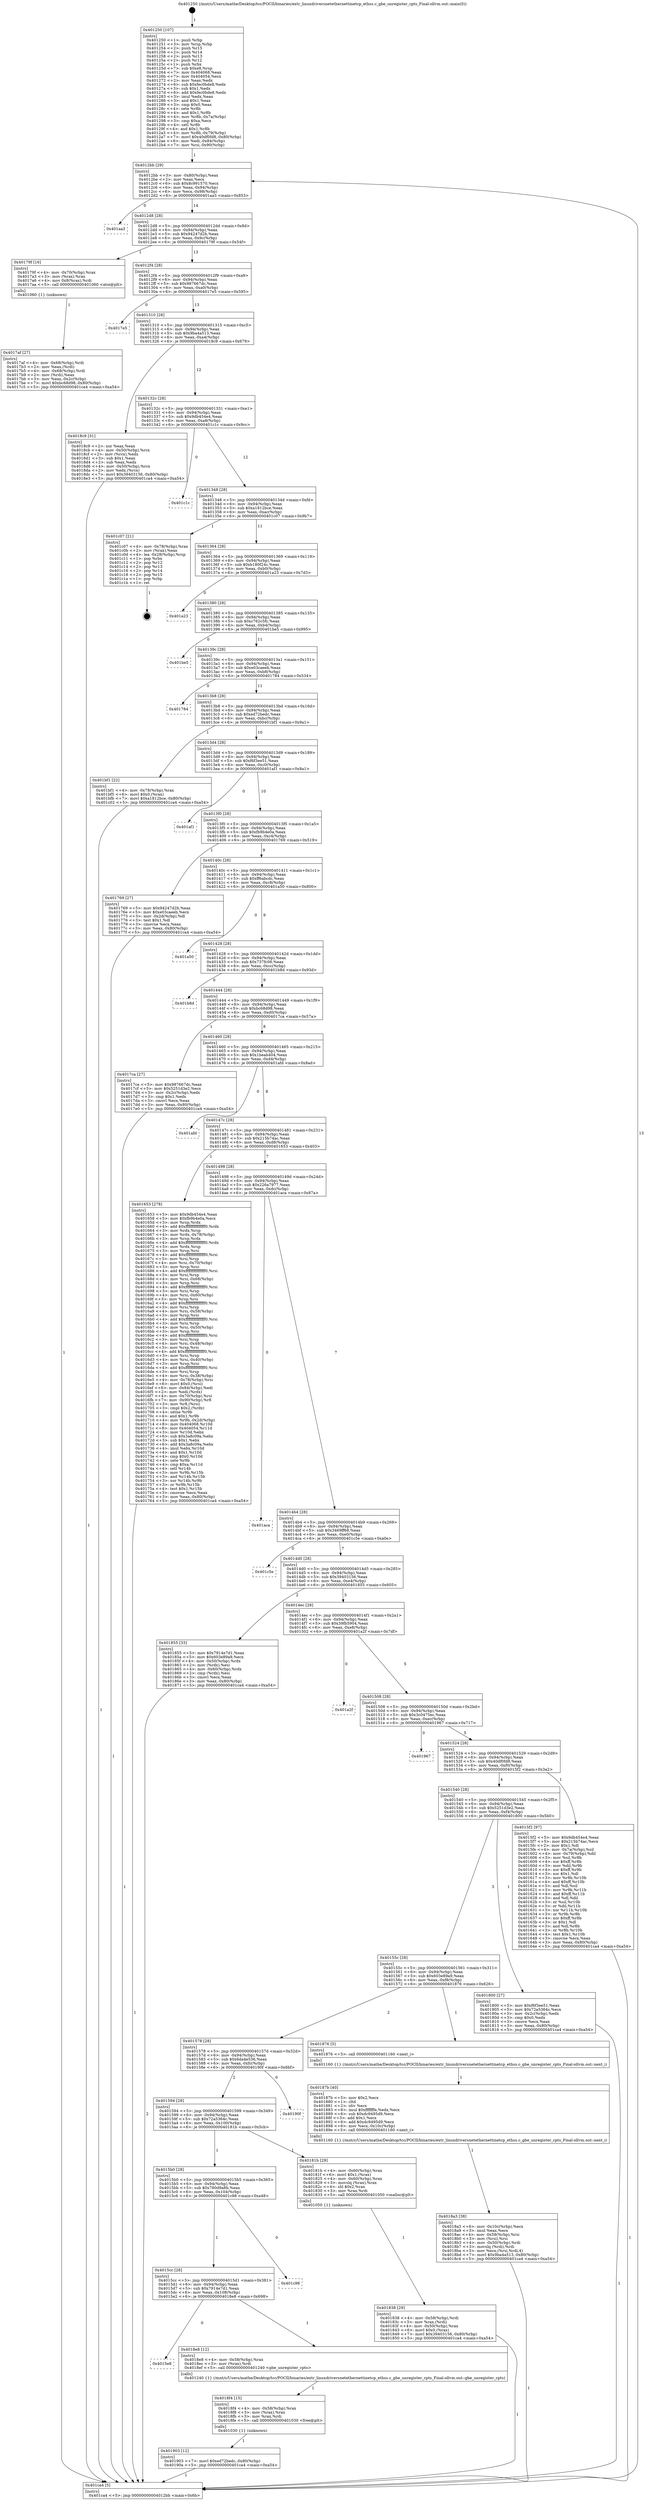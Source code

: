 digraph "0x401250" {
  label = "0x401250 (/mnt/c/Users/mathe/Desktop/tcc/POCII/binaries/extr_linuxdriversnetethernettinetcp_ethss.c_gbe_unregister_cpts_Final-ollvm.out::main(0))"
  labelloc = "t"
  node[shape=record]

  Entry [label="",width=0.3,height=0.3,shape=circle,fillcolor=black,style=filled]
  "0x4012bb" [label="{
     0x4012bb [29]\l
     | [instrs]\l
     &nbsp;&nbsp;0x4012bb \<+3\>: mov -0x80(%rbp),%eax\l
     &nbsp;&nbsp;0x4012be \<+2\>: mov %eax,%ecx\l
     &nbsp;&nbsp;0x4012c0 \<+6\>: sub $0x8c991570,%ecx\l
     &nbsp;&nbsp;0x4012c6 \<+6\>: mov %eax,-0x94(%rbp)\l
     &nbsp;&nbsp;0x4012cc \<+6\>: mov %ecx,-0x98(%rbp)\l
     &nbsp;&nbsp;0x4012d2 \<+6\>: je 0000000000401aa3 \<main+0x853\>\l
  }"]
  "0x401aa3" [label="{
     0x401aa3\l
  }", style=dashed]
  "0x4012d8" [label="{
     0x4012d8 [28]\l
     | [instrs]\l
     &nbsp;&nbsp;0x4012d8 \<+5\>: jmp 00000000004012dd \<main+0x8d\>\l
     &nbsp;&nbsp;0x4012dd \<+6\>: mov -0x94(%rbp),%eax\l
     &nbsp;&nbsp;0x4012e3 \<+5\>: sub $0x94247d2b,%eax\l
     &nbsp;&nbsp;0x4012e8 \<+6\>: mov %eax,-0x9c(%rbp)\l
     &nbsp;&nbsp;0x4012ee \<+6\>: je 000000000040179f \<main+0x54f\>\l
  }"]
  Exit [label="",width=0.3,height=0.3,shape=circle,fillcolor=black,style=filled,peripheries=2]
  "0x40179f" [label="{
     0x40179f [16]\l
     | [instrs]\l
     &nbsp;&nbsp;0x40179f \<+4\>: mov -0x70(%rbp),%rax\l
     &nbsp;&nbsp;0x4017a3 \<+3\>: mov (%rax),%rax\l
     &nbsp;&nbsp;0x4017a6 \<+4\>: mov 0x8(%rax),%rdi\l
     &nbsp;&nbsp;0x4017aa \<+5\>: call 0000000000401060 \<atoi@plt\>\l
     | [calls]\l
     &nbsp;&nbsp;0x401060 \{1\} (unknown)\l
  }"]
  "0x4012f4" [label="{
     0x4012f4 [28]\l
     | [instrs]\l
     &nbsp;&nbsp;0x4012f4 \<+5\>: jmp 00000000004012f9 \<main+0xa9\>\l
     &nbsp;&nbsp;0x4012f9 \<+6\>: mov -0x94(%rbp),%eax\l
     &nbsp;&nbsp;0x4012ff \<+5\>: sub $0x987667dc,%eax\l
     &nbsp;&nbsp;0x401304 \<+6\>: mov %eax,-0xa0(%rbp)\l
     &nbsp;&nbsp;0x40130a \<+6\>: je 00000000004017e5 \<main+0x595\>\l
  }"]
  "0x401903" [label="{
     0x401903 [12]\l
     | [instrs]\l
     &nbsp;&nbsp;0x401903 \<+7\>: movl $0xed72bedc,-0x80(%rbp)\l
     &nbsp;&nbsp;0x40190a \<+5\>: jmp 0000000000401ca4 \<main+0xa54\>\l
  }"]
  "0x4017e5" [label="{
     0x4017e5\l
  }", style=dashed]
  "0x401310" [label="{
     0x401310 [28]\l
     | [instrs]\l
     &nbsp;&nbsp;0x401310 \<+5\>: jmp 0000000000401315 \<main+0xc5\>\l
     &nbsp;&nbsp;0x401315 \<+6\>: mov -0x94(%rbp),%eax\l
     &nbsp;&nbsp;0x40131b \<+5\>: sub $0x9ba4a513,%eax\l
     &nbsp;&nbsp;0x401320 \<+6\>: mov %eax,-0xa4(%rbp)\l
     &nbsp;&nbsp;0x401326 \<+6\>: je 00000000004018c9 \<main+0x679\>\l
  }"]
  "0x4018f4" [label="{
     0x4018f4 [15]\l
     | [instrs]\l
     &nbsp;&nbsp;0x4018f4 \<+4\>: mov -0x58(%rbp),%rax\l
     &nbsp;&nbsp;0x4018f8 \<+3\>: mov (%rax),%rax\l
     &nbsp;&nbsp;0x4018fb \<+3\>: mov %rax,%rdi\l
     &nbsp;&nbsp;0x4018fe \<+5\>: call 0000000000401030 \<free@plt\>\l
     | [calls]\l
     &nbsp;&nbsp;0x401030 \{1\} (unknown)\l
  }"]
  "0x4018c9" [label="{
     0x4018c9 [31]\l
     | [instrs]\l
     &nbsp;&nbsp;0x4018c9 \<+2\>: xor %eax,%eax\l
     &nbsp;&nbsp;0x4018cb \<+4\>: mov -0x50(%rbp),%rcx\l
     &nbsp;&nbsp;0x4018cf \<+2\>: mov (%rcx),%edx\l
     &nbsp;&nbsp;0x4018d1 \<+3\>: sub $0x1,%eax\l
     &nbsp;&nbsp;0x4018d4 \<+2\>: sub %eax,%edx\l
     &nbsp;&nbsp;0x4018d6 \<+4\>: mov -0x50(%rbp),%rcx\l
     &nbsp;&nbsp;0x4018da \<+2\>: mov %edx,(%rcx)\l
     &nbsp;&nbsp;0x4018dc \<+7\>: movl $0x39403156,-0x80(%rbp)\l
     &nbsp;&nbsp;0x4018e3 \<+5\>: jmp 0000000000401ca4 \<main+0xa54\>\l
  }"]
  "0x40132c" [label="{
     0x40132c [28]\l
     | [instrs]\l
     &nbsp;&nbsp;0x40132c \<+5\>: jmp 0000000000401331 \<main+0xe1\>\l
     &nbsp;&nbsp;0x401331 \<+6\>: mov -0x94(%rbp),%eax\l
     &nbsp;&nbsp;0x401337 \<+5\>: sub $0x9db454e4,%eax\l
     &nbsp;&nbsp;0x40133c \<+6\>: mov %eax,-0xa8(%rbp)\l
     &nbsp;&nbsp;0x401342 \<+6\>: je 0000000000401c1c \<main+0x9cc\>\l
  }"]
  "0x4015e8" [label="{
     0x4015e8\l
  }", style=dashed]
  "0x401c1c" [label="{
     0x401c1c\l
  }", style=dashed]
  "0x401348" [label="{
     0x401348 [28]\l
     | [instrs]\l
     &nbsp;&nbsp;0x401348 \<+5\>: jmp 000000000040134d \<main+0xfd\>\l
     &nbsp;&nbsp;0x40134d \<+6\>: mov -0x94(%rbp),%eax\l
     &nbsp;&nbsp;0x401353 \<+5\>: sub $0xa1812bce,%eax\l
     &nbsp;&nbsp;0x401358 \<+6\>: mov %eax,-0xac(%rbp)\l
     &nbsp;&nbsp;0x40135e \<+6\>: je 0000000000401c07 \<main+0x9b7\>\l
  }"]
  "0x4018e8" [label="{
     0x4018e8 [12]\l
     | [instrs]\l
     &nbsp;&nbsp;0x4018e8 \<+4\>: mov -0x58(%rbp),%rax\l
     &nbsp;&nbsp;0x4018ec \<+3\>: mov (%rax),%rdi\l
     &nbsp;&nbsp;0x4018ef \<+5\>: call 0000000000401240 \<gbe_unregister_cpts\>\l
     | [calls]\l
     &nbsp;&nbsp;0x401240 \{1\} (/mnt/c/Users/mathe/Desktop/tcc/POCII/binaries/extr_linuxdriversnetethernettinetcp_ethss.c_gbe_unregister_cpts_Final-ollvm.out::gbe_unregister_cpts)\l
  }"]
  "0x401c07" [label="{
     0x401c07 [21]\l
     | [instrs]\l
     &nbsp;&nbsp;0x401c07 \<+4\>: mov -0x78(%rbp),%rax\l
     &nbsp;&nbsp;0x401c0b \<+2\>: mov (%rax),%eax\l
     &nbsp;&nbsp;0x401c0d \<+4\>: lea -0x28(%rbp),%rsp\l
     &nbsp;&nbsp;0x401c11 \<+1\>: pop %rbx\l
     &nbsp;&nbsp;0x401c12 \<+2\>: pop %r12\l
     &nbsp;&nbsp;0x401c14 \<+2\>: pop %r13\l
     &nbsp;&nbsp;0x401c16 \<+2\>: pop %r14\l
     &nbsp;&nbsp;0x401c18 \<+2\>: pop %r15\l
     &nbsp;&nbsp;0x401c1a \<+1\>: pop %rbp\l
     &nbsp;&nbsp;0x401c1b \<+1\>: ret\l
  }"]
  "0x401364" [label="{
     0x401364 [28]\l
     | [instrs]\l
     &nbsp;&nbsp;0x401364 \<+5\>: jmp 0000000000401369 \<main+0x119\>\l
     &nbsp;&nbsp;0x401369 \<+6\>: mov -0x94(%rbp),%eax\l
     &nbsp;&nbsp;0x40136f \<+5\>: sub $0xb180f24c,%eax\l
     &nbsp;&nbsp;0x401374 \<+6\>: mov %eax,-0xb0(%rbp)\l
     &nbsp;&nbsp;0x40137a \<+6\>: je 0000000000401a23 \<main+0x7d3\>\l
  }"]
  "0x4015cc" [label="{
     0x4015cc [28]\l
     | [instrs]\l
     &nbsp;&nbsp;0x4015cc \<+5\>: jmp 00000000004015d1 \<main+0x381\>\l
     &nbsp;&nbsp;0x4015d1 \<+6\>: mov -0x94(%rbp),%eax\l
     &nbsp;&nbsp;0x4015d7 \<+5\>: sub $0x7914e7d1,%eax\l
     &nbsp;&nbsp;0x4015dc \<+6\>: mov %eax,-0x108(%rbp)\l
     &nbsp;&nbsp;0x4015e2 \<+6\>: je 00000000004018e8 \<main+0x698\>\l
  }"]
  "0x401a23" [label="{
     0x401a23\l
  }", style=dashed]
  "0x401380" [label="{
     0x401380 [28]\l
     | [instrs]\l
     &nbsp;&nbsp;0x401380 \<+5\>: jmp 0000000000401385 \<main+0x135\>\l
     &nbsp;&nbsp;0x401385 \<+6\>: mov -0x94(%rbp),%eax\l
     &nbsp;&nbsp;0x40138b \<+5\>: sub $0xc762c5fc,%eax\l
     &nbsp;&nbsp;0x401390 \<+6\>: mov %eax,-0xb4(%rbp)\l
     &nbsp;&nbsp;0x401396 \<+6\>: je 0000000000401be5 \<main+0x995\>\l
  }"]
  "0x401c98" [label="{
     0x401c98\l
  }", style=dashed]
  "0x401be5" [label="{
     0x401be5\l
  }", style=dashed]
  "0x40139c" [label="{
     0x40139c [28]\l
     | [instrs]\l
     &nbsp;&nbsp;0x40139c \<+5\>: jmp 00000000004013a1 \<main+0x151\>\l
     &nbsp;&nbsp;0x4013a1 \<+6\>: mov -0x94(%rbp),%eax\l
     &nbsp;&nbsp;0x4013a7 \<+5\>: sub $0xe03caeeb,%eax\l
     &nbsp;&nbsp;0x4013ac \<+6\>: mov %eax,-0xb8(%rbp)\l
     &nbsp;&nbsp;0x4013b2 \<+6\>: je 0000000000401784 \<main+0x534\>\l
  }"]
  "0x4018a3" [label="{
     0x4018a3 [38]\l
     | [instrs]\l
     &nbsp;&nbsp;0x4018a3 \<+6\>: mov -0x10c(%rbp),%ecx\l
     &nbsp;&nbsp;0x4018a9 \<+3\>: imul %eax,%ecx\l
     &nbsp;&nbsp;0x4018ac \<+4\>: mov -0x58(%rbp),%rsi\l
     &nbsp;&nbsp;0x4018b0 \<+3\>: mov (%rsi),%rsi\l
     &nbsp;&nbsp;0x4018b3 \<+4\>: mov -0x50(%rbp),%rdi\l
     &nbsp;&nbsp;0x4018b7 \<+3\>: movslq (%rdi),%rdi\l
     &nbsp;&nbsp;0x4018ba \<+3\>: mov %ecx,(%rsi,%rdi,4)\l
     &nbsp;&nbsp;0x4018bd \<+7\>: movl $0x9ba4a513,-0x80(%rbp)\l
     &nbsp;&nbsp;0x4018c4 \<+5\>: jmp 0000000000401ca4 \<main+0xa54\>\l
  }"]
  "0x401784" [label="{
     0x401784\l
  }", style=dashed]
  "0x4013b8" [label="{
     0x4013b8 [28]\l
     | [instrs]\l
     &nbsp;&nbsp;0x4013b8 \<+5\>: jmp 00000000004013bd \<main+0x16d\>\l
     &nbsp;&nbsp;0x4013bd \<+6\>: mov -0x94(%rbp),%eax\l
     &nbsp;&nbsp;0x4013c3 \<+5\>: sub $0xed72bedc,%eax\l
     &nbsp;&nbsp;0x4013c8 \<+6\>: mov %eax,-0xbc(%rbp)\l
     &nbsp;&nbsp;0x4013ce \<+6\>: je 0000000000401bf1 \<main+0x9a1\>\l
  }"]
  "0x40187b" [label="{
     0x40187b [40]\l
     | [instrs]\l
     &nbsp;&nbsp;0x40187b \<+5\>: mov $0x2,%ecx\l
     &nbsp;&nbsp;0x401880 \<+1\>: cltd\l
     &nbsp;&nbsp;0x401881 \<+2\>: idiv %ecx\l
     &nbsp;&nbsp;0x401883 \<+6\>: imul $0xfffffffe,%edx,%ecx\l
     &nbsp;&nbsp;0x401889 \<+6\>: sub $0xdc9495d9,%ecx\l
     &nbsp;&nbsp;0x40188f \<+3\>: add $0x1,%ecx\l
     &nbsp;&nbsp;0x401892 \<+6\>: add $0xdc9495d9,%ecx\l
     &nbsp;&nbsp;0x401898 \<+6\>: mov %ecx,-0x10c(%rbp)\l
     &nbsp;&nbsp;0x40189e \<+5\>: call 0000000000401160 \<next_i\>\l
     | [calls]\l
     &nbsp;&nbsp;0x401160 \{1\} (/mnt/c/Users/mathe/Desktop/tcc/POCII/binaries/extr_linuxdriversnetethernettinetcp_ethss.c_gbe_unregister_cpts_Final-ollvm.out::next_i)\l
  }"]
  "0x401bf1" [label="{
     0x401bf1 [22]\l
     | [instrs]\l
     &nbsp;&nbsp;0x401bf1 \<+4\>: mov -0x78(%rbp),%rax\l
     &nbsp;&nbsp;0x401bf5 \<+6\>: movl $0x0,(%rax)\l
     &nbsp;&nbsp;0x401bfb \<+7\>: movl $0xa1812bce,-0x80(%rbp)\l
     &nbsp;&nbsp;0x401c02 \<+5\>: jmp 0000000000401ca4 \<main+0xa54\>\l
  }"]
  "0x4013d4" [label="{
     0x4013d4 [28]\l
     | [instrs]\l
     &nbsp;&nbsp;0x4013d4 \<+5\>: jmp 00000000004013d9 \<main+0x189\>\l
     &nbsp;&nbsp;0x4013d9 \<+6\>: mov -0x94(%rbp),%eax\l
     &nbsp;&nbsp;0x4013df \<+5\>: sub $0xf6f3ee51,%eax\l
     &nbsp;&nbsp;0x4013e4 \<+6\>: mov %eax,-0xc0(%rbp)\l
     &nbsp;&nbsp;0x4013ea \<+6\>: je 0000000000401af1 \<main+0x8a1\>\l
  }"]
  "0x401838" [label="{
     0x401838 [29]\l
     | [instrs]\l
     &nbsp;&nbsp;0x401838 \<+4\>: mov -0x58(%rbp),%rdi\l
     &nbsp;&nbsp;0x40183c \<+3\>: mov %rax,(%rdi)\l
     &nbsp;&nbsp;0x40183f \<+4\>: mov -0x50(%rbp),%rax\l
     &nbsp;&nbsp;0x401843 \<+6\>: movl $0x0,(%rax)\l
     &nbsp;&nbsp;0x401849 \<+7\>: movl $0x39403156,-0x80(%rbp)\l
     &nbsp;&nbsp;0x401850 \<+5\>: jmp 0000000000401ca4 \<main+0xa54\>\l
  }"]
  "0x401af1" [label="{
     0x401af1\l
  }", style=dashed]
  "0x4013f0" [label="{
     0x4013f0 [28]\l
     | [instrs]\l
     &nbsp;&nbsp;0x4013f0 \<+5\>: jmp 00000000004013f5 \<main+0x1a5\>\l
     &nbsp;&nbsp;0x4013f5 \<+6\>: mov -0x94(%rbp),%eax\l
     &nbsp;&nbsp;0x4013fb \<+5\>: sub $0xfb9b4e0a,%eax\l
     &nbsp;&nbsp;0x401400 \<+6\>: mov %eax,-0xc4(%rbp)\l
     &nbsp;&nbsp;0x401406 \<+6\>: je 0000000000401769 \<main+0x519\>\l
  }"]
  "0x4015b0" [label="{
     0x4015b0 [28]\l
     | [instrs]\l
     &nbsp;&nbsp;0x4015b0 \<+5\>: jmp 00000000004015b5 \<main+0x365\>\l
     &nbsp;&nbsp;0x4015b5 \<+6\>: mov -0x94(%rbp),%eax\l
     &nbsp;&nbsp;0x4015bb \<+5\>: sub $0x780d9a8b,%eax\l
     &nbsp;&nbsp;0x4015c0 \<+6\>: mov %eax,-0x104(%rbp)\l
     &nbsp;&nbsp;0x4015c6 \<+6\>: je 0000000000401c98 \<main+0xa48\>\l
  }"]
  "0x401769" [label="{
     0x401769 [27]\l
     | [instrs]\l
     &nbsp;&nbsp;0x401769 \<+5\>: mov $0x94247d2b,%eax\l
     &nbsp;&nbsp;0x40176e \<+5\>: mov $0xe03caeeb,%ecx\l
     &nbsp;&nbsp;0x401773 \<+3\>: mov -0x2d(%rbp),%dl\l
     &nbsp;&nbsp;0x401776 \<+3\>: test $0x1,%dl\l
     &nbsp;&nbsp;0x401779 \<+3\>: cmovne %ecx,%eax\l
     &nbsp;&nbsp;0x40177c \<+3\>: mov %eax,-0x80(%rbp)\l
     &nbsp;&nbsp;0x40177f \<+5\>: jmp 0000000000401ca4 \<main+0xa54\>\l
  }"]
  "0x40140c" [label="{
     0x40140c [28]\l
     | [instrs]\l
     &nbsp;&nbsp;0x40140c \<+5\>: jmp 0000000000401411 \<main+0x1c1\>\l
     &nbsp;&nbsp;0x401411 \<+6\>: mov -0x94(%rbp),%eax\l
     &nbsp;&nbsp;0x401417 \<+5\>: sub $0xff6abcdc,%eax\l
     &nbsp;&nbsp;0x40141c \<+6\>: mov %eax,-0xc8(%rbp)\l
     &nbsp;&nbsp;0x401422 \<+6\>: je 0000000000401a50 \<main+0x800\>\l
  }"]
  "0x40181b" [label="{
     0x40181b [29]\l
     | [instrs]\l
     &nbsp;&nbsp;0x40181b \<+4\>: mov -0x60(%rbp),%rax\l
     &nbsp;&nbsp;0x40181f \<+6\>: movl $0x1,(%rax)\l
     &nbsp;&nbsp;0x401825 \<+4\>: mov -0x60(%rbp),%rax\l
     &nbsp;&nbsp;0x401829 \<+3\>: movslq (%rax),%rax\l
     &nbsp;&nbsp;0x40182c \<+4\>: shl $0x2,%rax\l
     &nbsp;&nbsp;0x401830 \<+3\>: mov %rax,%rdi\l
     &nbsp;&nbsp;0x401833 \<+5\>: call 0000000000401050 \<malloc@plt\>\l
     | [calls]\l
     &nbsp;&nbsp;0x401050 \{1\} (unknown)\l
  }"]
  "0x401a50" [label="{
     0x401a50\l
  }", style=dashed]
  "0x401428" [label="{
     0x401428 [28]\l
     | [instrs]\l
     &nbsp;&nbsp;0x401428 \<+5\>: jmp 000000000040142d \<main+0x1dd\>\l
     &nbsp;&nbsp;0x40142d \<+6\>: mov -0x94(%rbp),%eax\l
     &nbsp;&nbsp;0x401433 \<+5\>: sub $0x737fc06,%eax\l
     &nbsp;&nbsp;0x401438 \<+6\>: mov %eax,-0xcc(%rbp)\l
     &nbsp;&nbsp;0x40143e \<+6\>: je 0000000000401b8d \<main+0x93d\>\l
  }"]
  "0x401594" [label="{
     0x401594 [28]\l
     | [instrs]\l
     &nbsp;&nbsp;0x401594 \<+5\>: jmp 0000000000401599 \<main+0x349\>\l
     &nbsp;&nbsp;0x401599 \<+6\>: mov -0x94(%rbp),%eax\l
     &nbsp;&nbsp;0x40159f \<+5\>: sub $0x72a5364c,%eax\l
     &nbsp;&nbsp;0x4015a4 \<+6\>: mov %eax,-0x100(%rbp)\l
     &nbsp;&nbsp;0x4015aa \<+6\>: je 000000000040181b \<main+0x5cb\>\l
  }"]
  "0x401b8d" [label="{
     0x401b8d\l
  }", style=dashed]
  "0x401444" [label="{
     0x401444 [28]\l
     | [instrs]\l
     &nbsp;&nbsp;0x401444 \<+5\>: jmp 0000000000401449 \<main+0x1f9\>\l
     &nbsp;&nbsp;0x401449 \<+6\>: mov -0x94(%rbp),%eax\l
     &nbsp;&nbsp;0x40144f \<+5\>: sub $0xbc68d98,%eax\l
     &nbsp;&nbsp;0x401454 \<+6\>: mov %eax,-0xd0(%rbp)\l
     &nbsp;&nbsp;0x40145a \<+6\>: je 00000000004017ca \<main+0x57a\>\l
  }"]
  "0x40190f" [label="{
     0x40190f\l
  }", style=dashed]
  "0x4017ca" [label="{
     0x4017ca [27]\l
     | [instrs]\l
     &nbsp;&nbsp;0x4017ca \<+5\>: mov $0x987667dc,%eax\l
     &nbsp;&nbsp;0x4017cf \<+5\>: mov $0x5251d3e2,%ecx\l
     &nbsp;&nbsp;0x4017d4 \<+3\>: mov -0x2c(%rbp),%edx\l
     &nbsp;&nbsp;0x4017d7 \<+3\>: cmp $0x1,%edx\l
     &nbsp;&nbsp;0x4017da \<+3\>: cmovl %ecx,%eax\l
     &nbsp;&nbsp;0x4017dd \<+3\>: mov %eax,-0x80(%rbp)\l
     &nbsp;&nbsp;0x4017e0 \<+5\>: jmp 0000000000401ca4 \<main+0xa54\>\l
  }"]
  "0x401460" [label="{
     0x401460 [28]\l
     | [instrs]\l
     &nbsp;&nbsp;0x401460 \<+5\>: jmp 0000000000401465 \<main+0x215\>\l
     &nbsp;&nbsp;0x401465 \<+6\>: mov -0x94(%rbp),%eax\l
     &nbsp;&nbsp;0x40146b \<+5\>: sub $0x1beab404,%eax\l
     &nbsp;&nbsp;0x401470 \<+6\>: mov %eax,-0xd4(%rbp)\l
     &nbsp;&nbsp;0x401476 \<+6\>: je 0000000000401afd \<main+0x8ad\>\l
  }"]
  "0x401578" [label="{
     0x401578 [28]\l
     | [instrs]\l
     &nbsp;&nbsp;0x401578 \<+5\>: jmp 000000000040157d \<main+0x32d\>\l
     &nbsp;&nbsp;0x40157d \<+6\>: mov -0x94(%rbp),%eax\l
     &nbsp;&nbsp;0x401583 \<+5\>: sub $0x6da4e536,%eax\l
     &nbsp;&nbsp;0x401588 \<+6\>: mov %eax,-0xfc(%rbp)\l
     &nbsp;&nbsp;0x40158e \<+6\>: je 000000000040190f \<main+0x6bf\>\l
  }"]
  "0x401afd" [label="{
     0x401afd\l
  }", style=dashed]
  "0x40147c" [label="{
     0x40147c [28]\l
     | [instrs]\l
     &nbsp;&nbsp;0x40147c \<+5\>: jmp 0000000000401481 \<main+0x231\>\l
     &nbsp;&nbsp;0x401481 \<+6\>: mov -0x94(%rbp),%eax\l
     &nbsp;&nbsp;0x401487 \<+5\>: sub $0x215b74ac,%eax\l
     &nbsp;&nbsp;0x40148c \<+6\>: mov %eax,-0xd8(%rbp)\l
     &nbsp;&nbsp;0x401492 \<+6\>: je 0000000000401653 \<main+0x403\>\l
  }"]
  "0x401876" [label="{
     0x401876 [5]\l
     | [instrs]\l
     &nbsp;&nbsp;0x401876 \<+5\>: call 0000000000401160 \<next_i\>\l
     | [calls]\l
     &nbsp;&nbsp;0x401160 \{1\} (/mnt/c/Users/mathe/Desktop/tcc/POCII/binaries/extr_linuxdriversnetethernettinetcp_ethss.c_gbe_unregister_cpts_Final-ollvm.out::next_i)\l
  }"]
  "0x401653" [label="{
     0x401653 [278]\l
     | [instrs]\l
     &nbsp;&nbsp;0x401653 \<+5\>: mov $0x9db454e4,%eax\l
     &nbsp;&nbsp;0x401658 \<+5\>: mov $0xfb9b4e0a,%ecx\l
     &nbsp;&nbsp;0x40165d \<+3\>: mov %rsp,%rdx\l
     &nbsp;&nbsp;0x401660 \<+4\>: add $0xfffffffffffffff0,%rdx\l
     &nbsp;&nbsp;0x401664 \<+3\>: mov %rdx,%rsp\l
     &nbsp;&nbsp;0x401667 \<+4\>: mov %rdx,-0x78(%rbp)\l
     &nbsp;&nbsp;0x40166b \<+3\>: mov %rsp,%rdx\l
     &nbsp;&nbsp;0x40166e \<+4\>: add $0xfffffffffffffff0,%rdx\l
     &nbsp;&nbsp;0x401672 \<+3\>: mov %rdx,%rsp\l
     &nbsp;&nbsp;0x401675 \<+3\>: mov %rsp,%rsi\l
     &nbsp;&nbsp;0x401678 \<+4\>: add $0xfffffffffffffff0,%rsi\l
     &nbsp;&nbsp;0x40167c \<+3\>: mov %rsi,%rsp\l
     &nbsp;&nbsp;0x40167f \<+4\>: mov %rsi,-0x70(%rbp)\l
     &nbsp;&nbsp;0x401683 \<+3\>: mov %rsp,%rsi\l
     &nbsp;&nbsp;0x401686 \<+4\>: add $0xfffffffffffffff0,%rsi\l
     &nbsp;&nbsp;0x40168a \<+3\>: mov %rsi,%rsp\l
     &nbsp;&nbsp;0x40168d \<+4\>: mov %rsi,-0x68(%rbp)\l
     &nbsp;&nbsp;0x401691 \<+3\>: mov %rsp,%rsi\l
     &nbsp;&nbsp;0x401694 \<+4\>: add $0xfffffffffffffff0,%rsi\l
     &nbsp;&nbsp;0x401698 \<+3\>: mov %rsi,%rsp\l
     &nbsp;&nbsp;0x40169b \<+4\>: mov %rsi,-0x60(%rbp)\l
     &nbsp;&nbsp;0x40169f \<+3\>: mov %rsp,%rsi\l
     &nbsp;&nbsp;0x4016a2 \<+4\>: add $0xfffffffffffffff0,%rsi\l
     &nbsp;&nbsp;0x4016a6 \<+3\>: mov %rsi,%rsp\l
     &nbsp;&nbsp;0x4016a9 \<+4\>: mov %rsi,-0x58(%rbp)\l
     &nbsp;&nbsp;0x4016ad \<+3\>: mov %rsp,%rsi\l
     &nbsp;&nbsp;0x4016b0 \<+4\>: add $0xfffffffffffffff0,%rsi\l
     &nbsp;&nbsp;0x4016b4 \<+3\>: mov %rsi,%rsp\l
     &nbsp;&nbsp;0x4016b7 \<+4\>: mov %rsi,-0x50(%rbp)\l
     &nbsp;&nbsp;0x4016bb \<+3\>: mov %rsp,%rsi\l
     &nbsp;&nbsp;0x4016be \<+4\>: add $0xfffffffffffffff0,%rsi\l
     &nbsp;&nbsp;0x4016c2 \<+3\>: mov %rsi,%rsp\l
     &nbsp;&nbsp;0x4016c5 \<+4\>: mov %rsi,-0x48(%rbp)\l
     &nbsp;&nbsp;0x4016c9 \<+3\>: mov %rsp,%rsi\l
     &nbsp;&nbsp;0x4016cc \<+4\>: add $0xfffffffffffffff0,%rsi\l
     &nbsp;&nbsp;0x4016d0 \<+3\>: mov %rsi,%rsp\l
     &nbsp;&nbsp;0x4016d3 \<+4\>: mov %rsi,-0x40(%rbp)\l
     &nbsp;&nbsp;0x4016d7 \<+3\>: mov %rsp,%rsi\l
     &nbsp;&nbsp;0x4016da \<+4\>: add $0xfffffffffffffff0,%rsi\l
     &nbsp;&nbsp;0x4016de \<+3\>: mov %rsi,%rsp\l
     &nbsp;&nbsp;0x4016e1 \<+4\>: mov %rsi,-0x38(%rbp)\l
     &nbsp;&nbsp;0x4016e5 \<+4\>: mov -0x78(%rbp),%rsi\l
     &nbsp;&nbsp;0x4016e9 \<+6\>: movl $0x0,(%rsi)\l
     &nbsp;&nbsp;0x4016ef \<+6\>: mov -0x84(%rbp),%edi\l
     &nbsp;&nbsp;0x4016f5 \<+2\>: mov %edi,(%rdx)\l
     &nbsp;&nbsp;0x4016f7 \<+4\>: mov -0x70(%rbp),%rsi\l
     &nbsp;&nbsp;0x4016fb \<+7\>: mov -0x90(%rbp),%r8\l
     &nbsp;&nbsp;0x401702 \<+3\>: mov %r8,(%rsi)\l
     &nbsp;&nbsp;0x401705 \<+3\>: cmpl $0x2,(%rdx)\l
     &nbsp;&nbsp;0x401708 \<+4\>: setne %r9b\l
     &nbsp;&nbsp;0x40170c \<+4\>: and $0x1,%r9b\l
     &nbsp;&nbsp;0x401710 \<+4\>: mov %r9b,-0x2d(%rbp)\l
     &nbsp;&nbsp;0x401714 \<+8\>: mov 0x404068,%r10d\l
     &nbsp;&nbsp;0x40171c \<+8\>: mov 0x404054,%r11d\l
     &nbsp;&nbsp;0x401724 \<+3\>: mov %r10d,%ebx\l
     &nbsp;&nbsp;0x401727 \<+6\>: sub $0x3a8c09a,%ebx\l
     &nbsp;&nbsp;0x40172d \<+3\>: sub $0x1,%ebx\l
     &nbsp;&nbsp;0x401730 \<+6\>: add $0x3a8c09a,%ebx\l
     &nbsp;&nbsp;0x401736 \<+4\>: imul %ebx,%r10d\l
     &nbsp;&nbsp;0x40173a \<+4\>: and $0x1,%r10d\l
     &nbsp;&nbsp;0x40173e \<+4\>: cmp $0x0,%r10d\l
     &nbsp;&nbsp;0x401742 \<+4\>: sete %r9b\l
     &nbsp;&nbsp;0x401746 \<+4\>: cmp $0xa,%r11d\l
     &nbsp;&nbsp;0x40174a \<+4\>: setl %r14b\l
     &nbsp;&nbsp;0x40174e \<+3\>: mov %r9b,%r15b\l
     &nbsp;&nbsp;0x401751 \<+3\>: and %r14b,%r15b\l
     &nbsp;&nbsp;0x401754 \<+3\>: xor %r14b,%r9b\l
     &nbsp;&nbsp;0x401757 \<+3\>: or %r9b,%r15b\l
     &nbsp;&nbsp;0x40175a \<+4\>: test $0x1,%r15b\l
     &nbsp;&nbsp;0x40175e \<+3\>: cmovne %ecx,%eax\l
     &nbsp;&nbsp;0x401761 \<+3\>: mov %eax,-0x80(%rbp)\l
     &nbsp;&nbsp;0x401764 \<+5\>: jmp 0000000000401ca4 \<main+0xa54\>\l
  }"]
  "0x401498" [label="{
     0x401498 [28]\l
     | [instrs]\l
     &nbsp;&nbsp;0x401498 \<+5\>: jmp 000000000040149d \<main+0x24d\>\l
     &nbsp;&nbsp;0x40149d \<+6\>: mov -0x94(%rbp),%eax\l
     &nbsp;&nbsp;0x4014a3 \<+5\>: sub $0x226a7977,%eax\l
     &nbsp;&nbsp;0x4014a8 \<+6\>: mov %eax,-0xdc(%rbp)\l
     &nbsp;&nbsp;0x4014ae \<+6\>: je 0000000000401aca \<main+0x87a\>\l
  }"]
  "0x40155c" [label="{
     0x40155c [28]\l
     | [instrs]\l
     &nbsp;&nbsp;0x40155c \<+5\>: jmp 0000000000401561 \<main+0x311\>\l
     &nbsp;&nbsp;0x401561 \<+6\>: mov -0x94(%rbp),%eax\l
     &nbsp;&nbsp;0x401567 \<+5\>: sub $0x603e89a9,%eax\l
     &nbsp;&nbsp;0x40156c \<+6\>: mov %eax,-0xf8(%rbp)\l
     &nbsp;&nbsp;0x401572 \<+6\>: je 0000000000401876 \<main+0x626\>\l
  }"]
  "0x401aca" [label="{
     0x401aca\l
  }", style=dashed]
  "0x4014b4" [label="{
     0x4014b4 [28]\l
     | [instrs]\l
     &nbsp;&nbsp;0x4014b4 \<+5\>: jmp 00000000004014b9 \<main+0x269\>\l
     &nbsp;&nbsp;0x4014b9 \<+6\>: mov -0x94(%rbp),%eax\l
     &nbsp;&nbsp;0x4014bf \<+5\>: sub $0x3469ff68,%eax\l
     &nbsp;&nbsp;0x4014c4 \<+6\>: mov %eax,-0xe0(%rbp)\l
     &nbsp;&nbsp;0x4014ca \<+6\>: je 0000000000401c5e \<main+0xa0e\>\l
  }"]
  "0x401800" [label="{
     0x401800 [27]\l
     | [instrs]\l
     &nbsp;&nbsp;0x401800 \<+5\>: mov $0xf6f3ee51,%eax\l
     &nbsp;&nbsp;0x401805 \<+5\>: mov $0x72a5364c,%ecx\l
     &nbsp;&nbsp;0x40180a \<+3\>: mov -0x2c(%rbp),%edx\l
     &nbsp;&nbsp;0x40180d \<+3\>: cmp $0x0,%edx\l
     &nbsp;&nbsp;0x401810 \<+3\>: cmove %ecx,%eax\l
     &nbsp;&nbsp;0x401813 \<+3\>: mov %eax,-0x80(%rbp)\l
     &nbsp;&nbsp;0x401816 \<+5\>: jmp 0000000000401ca4 \<main+0xa54\>\l
  }"]
  "0x401c5e" [label="{
     0x401c5e\l
  }", style=dashed]
  "0x4014d0" [label="{
     0x4014d0 [28]\l
     | [instrs]\l
     &nbsp;&nbsp;0x4014d0 \<+5\>: jmp 00000000004014d5 \<main+0x285\>\l
     &nbsp;&nbsp;0x4014d5 \<+6\>: mov -0x94(%rbp),%eax\l
     &nbsp;&nbsp;0x4014db \<+5\>: sub $0x39403156,%eax\l
     &nbsp;&nbsp;0x4014e0 \<+6\>: mov %eax,-0xe4(%rbp)\l
     &nbsp;&nbsp;0x4014e6 \<+6\>: je 0000000000401855 \<main+0x605\>\l
  }"]
  "0x4017af" [label="{
     0x4017af [27]\l
     | [instrs]\l
     &nbsp;&nbsp;0x4017af \<+4\>: mov -0x68(%rbp),%rdi\l
     &nbsp;&nbsp;0x4017b3 \<+2\>: mov %eax,(%rdi)\l
     &nbsp;&nbsp;0x4017b5 \<+4\>: mov -0x68(%rbp),%rdi\l
     &nbsp;&nbsp;0x4017b9 \<+2\>: mov (%rdi),%eax\l
     &nbsp;&nbsp;0x4017bb \<+3\>: mov %eax,-0x2c(%rbp)\l
     &nbsp;&nbsp;0x4017be \<+7\>: movl $0xbc68d98,-0x80(%rbp)\l
     &nbsp;&nbsp;0x4017c5 \<+5\>: jmp 0000000000401ca4 \<main+0xa54\>\l
  }"]
  "0x401855" [label="{
     0x401855 [33]\l
     | [instrs]\l
     &nbsp;&nbsp;0x401855 \<+5\>: mov $0x7914e7d1,%eax\l
     &nbsp;&nbsp;0x40185a \<+5\>: mov $0x603e89a9,%ecx\l
     &nbsp;&nbsp;0x40185f \<+4\>: mov -0x50(%rbp),%rdx\l
     &nbsp;&nbsp;0x401863 \<+2\>: mov (%rdx),%esi\l
     &nbsp;&nbsp;0x401865 \<+4\>: mov -0x60(%rbp),%rdx\l
     &nbsp;&nbsp;0x401869 \<+2\>: cmp (%rdx),%esi\l
     &nbsp;&nbsp;0x40186b \<+3\>: cmovl %ecx,%eax\l
     &nbsp;&nbsp;0x40186e \<+3\>: mov %eax,-0x80(%rbp)\l
     &nbsp;&nbsp;0x401871 \<+5\>: jmp 0000000000401ca4 \<main+0xa54\>\l
  }"]
  "0x4014ec" [label="{
     0x4014ec [28]\l
     | [instrs]\l
     &nbsp;&nbsp;0x4014ec \<+5\>: jmp 00000000004014f1 \<main+0x2a1\>\l
     &nbsp;&nbsp;0x4014f1 \<+6\>: mov -0x94(%rbp),%eax\l
     &nbsp;&nbsp;0x4014f7 \<+5\>: sub $0x39fb5904,%eax\l
     &nbsp;&nbsp;0x4014fc \<+6\>: mov %eax,-0xe8(%rbp)\l
     &nbsp;&nbsp;0x401502 \<+6\>: je 0000000000401a2f \<main+0x7df\>\l
  }"]
  "0x401250" [label="{
     0x401250 [107]\l
     | [instrs]\l
     &nbsp;&nbsp;0x401250 \<+1\>: push %rbp\l
     &nbsp;&nbsp;0x401251 \<+3\>: mov %rsp,%rbp\l
     &nbsp;&nbsp;0x401254 \<+2\>: push %r15\l
     &nbsp;&nbsp;0x401256 \<+2\>: push %r14\l
     &nbsp;&nbsp;0x401258 \<+2\>: push %r13\l
     &nbsp;&nbsp;0x40125a \<+2\>: push %r12\l
     &nbsp;&nbsp;0x40125c \<+1\>: push %rbx\l
     &nbsp;&nbsp;0x40125d \<+7\>: sub $0xe8,%rsp\l
     &nbsp;&nbsp;0x401264 \<+7\>: mov 0x404068,%eax\l
     &nbsp;&nbsp;0x40126b \<+7\>: mov 0x404054,%ecx\l
     &nbsp;&nbsp;0x401272 \<+2\>: mov %eax,%edx\l
     &nbsp;&nbsp;0x401274 \<+6\>: sub $0xfec0bde8,%edx\l
     &nbsp;&nbsp;0x40127a \<+3\>: sub $0x1,%edx\l
     &nbsp;&nbsp;0x40127d \<+6\>: add $0xfec0bde8,%edx\l
     &nbsp;&nbsp;0x401283 \<+3\>: imul %edx,%eax\l
     &nbsp;&nbsp;0x401286 \<+3\>: and $0x1,%eax\l
     &nbsp;&nbsp;0x401289 \<+3\>: cmp $0x0,%eax\l
     &nbsp;&nbsp;0x40128c \<+4\>: sete %r8b\l
     &nbsp;&nbsp;0x401290 \<+4\>: and $0x1,%r8b\l
     &nbsp;&nbsp;0x401294 \<+4\>: mov %r8b,-0x7a(%rbp)\l
     &nbsp;&nbsp;0x401298 \<+3\>: cmp $0xa,%ecx\l
     &nbsp;&nbsp;0x40129b \<+4\>: setl %r8b\l
     &nbsp;&nbsp;0x40129f \<+4\>: and $0x1,%r8b\l
     &nbsp;&nbsp;0x4012a3 \<+4\>: mov %r8b,-0x79(%rbp)\l
     &nbsp;&nbsp;0x4012a7 \<+7\>: movl $0x40df0fd8,-0x80(%rbp)\l
     &nbsp;&nbsp;0x4012ae \<+6\>: mov %edi,-0x84(%rbp)\l
     &nbsp;&nbsp;0x4012b4 \<+7\>: mov %rsi,-0x90(%rbp)\l
  }"]
  "0x401a2f" [label="{
     0x401a2f\l
  }", style=dashed]
  "0x401508" [label="{
     0x401508 [28]\l
     | [instrs]\l
     &nbsp;&nbsp;0x401508 \<+5\>: jmp 000000000040150d \<main+0x2bd\>\l
     &nbsp;&nbsp;0x40150d \<+6\>: mov -0x94(%rbp),%eax\l
     &nbsp;&nbsp;0x401513 \<+5\>: sub $0x3c0475ec,%eax\l
     &nbsp;&nbsp;0x401518 \<+6\>: mov %eax,-0xec(%rbp)\l
     &nbsp;&nbsp;0x40151e \<+6\>: je 0000000000401967 \<main+0x717\>\l
  }"]
  "0x401ca4" [label="{
     0x401ca4 [5]\l
     | [instrs]\l
     &nbsp;&nbsp;0x401ca4 \<+5\>: jmp 00000000004012bb \<main+0x6b\>\l
  }"]
  "0x401967" [label="{
     0x401967\l
  }", style=dashed]
  "0x401524" [label="{
     0x401524 [28]\l
     | [instrs]\l
     &nbsp;&nbsp;0x401524 \<+5\>: jmp 0000000000401529 \<main+0x2d9\>\l
     &nbsp;&nbsp;0x401529 \<+6\>: mov -0x94(%rbp),%eax\l
     &nbsp;&nbsp;0x40152f \<+5\>: sub $0x40df0fd8,%eax\l
     &nbsp;&nbsp;0x401534 \<+6\>: mov %eax,-0xf0(%rbp)\l
     &nbsp;&nbsp;0x40153a \<+6\>: je 00000000004015f2 \<main+0x3a2\>\l
  }"]
  "0x401540" [label="{
     0x401540 [28]\l
     | [instrs]\l
     &nbsp;&nbsp;0x401540 \<+5\>: jmp 0000000000401545 \<main+0x2f5\>\l
     &nbsp;&nbsp;0x401545 \<+6\>: mov -0x94(%rbp),%eax\l
     &nbsp;&nbsp;0x40154b \<+5\>: sub $0x5251d3e2,%eax\l
     &nbsp;&nbsp;0x401550 \<+6\>: mov %eax,-0xf4(%rbp)\l
     &nbsp;&nbsp;0x401556 \<+6\>: je 0000000000401800 \<main+0x5b0\>\l
  }"]
  "0x4015f2" [label="{
     0x4015f2 [97]\l
     | [instrs]\l
     &nbsp;&nbsp;0x4015f2 \<+5\>: mov $0x9db454e4,%eax\l
     &nbsp;&nbsp;0x4015f7 \<+5\>: mov $0x215b74ac,%ecx\l
     &nbsp;&nbsp;0x4015fc \<+2\>: mov $0x1,%dl\l
     &nbsp;&nbsp;0x4015fe \<+4\>: mov -0x7a(%rbp),%sil\l
     &nbsp;&nbsp;0x401602 \<+4\>: mov -0x79(%rbp),%dil\l
     &nbsp;&nbsp;0x401606 \<+3\>: mov %sil,%r8b\l
     &nbsp;&nbsp;0x401609 \<+4\>: xor $0xff,%r8b\l
     &nbsp;&nbsp;0x40160d \<+3\>: mov %dil,%r9b\l
     &nbsp;&nbsp;0x401610 \<+4\>: xor $0xff,%r9b\l
     &nbsp;&nbsp;0x401614 \<+3\>: xor $0x1,%dl\l
     &nbsp;&nbsp;0x401617 \<+3\>: mov %r8b,%r10b\l
     &nbsp;&nbsp;0x40161a \<+4\>: and $0xff,%r10b\l
     &nbsp;&nbsp;0x40161e \<+3\>: and %dl,%sil\l
     &nbsp;&nbsp;0x401621 \<+3\>: mov %r9b,%r11b\l
     &nbsp;&nbsp;0x401624 \<+4\>: and $0xff,%r11b\l
     &nbsp;&nbsp;0x401628 \<+3\>: and %dl,%dil\l
     &nbsp;&nbsp;0x40162b \<+3\>: or %sil,%r10b\l
     &nbsp;&nbsp;0x40162e \<+3\>: or %dil,%r11b\l
     &nbsp;&nbsp;0x401631 \<+3\>: xor %r11b,%r10b\l
     &nbsp;&nbsp;0x401634 \<+3\>: or %r9b,%r8b\l
     &nbsp;&nbsp;0x401637 \<+4\>: xor $0xff,%r8b\l
     &nbsp;&nbsp;0x40163b \<+3\>: or $0x1,%dl\l
     &nbsp;&nbsp;0x40163e \<+3\>: and %dl,%r8b\l
     &nbsp;&nbsp;0x401641 \<+3\>: or %r8b,%r10b\l
     &nbsp;&nbsp;0x401644 \<+4\>: test $0x1,%r10b\l
     &nbsp;&nbsp;0x401648 \<+3\>: cmovne %ecx,%eax\l
     &nbsp;&nbsp;0x40164b \<+3\>: mov %eax,-0x80(%rbp)\l
     &nbsp;&nbsp;0x40164e \<+5\>: jmp 0000000000401ca4 \<main+0xa54\>\l
  }"]
  Entry -> "0x401250" [label=" 1"]
  "0x4012bb" -> "0x401aa3" [label=" 0"]
  "0x4012bb" -> "0x4012d8" [label=" 14"]
  "0x401c07" -> Exit [label=" 1"]
  "0x4012d8" -> "0x40179f" [label=" 1"]
  "0x4012d8" -> "0x4012f4" [label=" 13"]
  "0x401bf1" -> "0x401ca4" [label=" 1"]
  "0x4012f4" -> "0x4017e5" [label=" 0"]
  "0x4012f4" -> "0x401310" [label=" 13"]
  "0x401903" -> "0x401ca4" [label=" 1"]
  "0x401310" -> "0x4018c9" [label=" 1"]
  "0x401310" -> "0x40132c" [label=" 12"]
  "0x4018f4" -> "0x401903" [label=" 1"]
  "0x40132c" -> "0x401c1c" [label=" 0"]
  "0x40132c" -> "0x401348" [label=" 12"]
  "0x4018e8" -> "0x4018f4" [label=" 1"]
  "0x401348" -> "0x401c07" [label=" 1"]
  "0x401348" -> "0x401364" [label=" 11"]
  "0x4015cc" -> "0x4015e8" [label=" 0"]
  "0x401364" -> "0x401a23" [label=" 0"]
  "0x401364" -> "0x401380" [label=" 11"]
  "0x4015cc" -> "0x4018e8" [label=" 1"]
  "0x401380" -> "0x401be5" [label=" 0"]
  "0x401380" -> "0x40139c" [label=" 11"]
  "0x4015b0" -> "0x4015cc" [label=" 1"]
  "0x40139c" -> "0x401784" [label=" 0"]
  "0x40139c" -> "0x4013b8" [label=" 11"]
  "0x4015b0" -> "0x401c98" [label=" 0"]
  "0x4013b8" -> "0x401bf1" [label=" 1"]
  "0x4013b8" -> "0x4013d4" [label=" 10"]
  "0x4018c9" -> "0x401ca4" [label=" 1"]
  "0x4013d4" -> "0x401af1" [label=" 0"]
  "0x4013d4" -> "0x4013f0" [label=" 10"]
  "0x4018a3" -> "0x401ca4" [label=" 1"]
  "0x4013f0" -> "0x401769" [label=" 1"]
  "0x4013f0" -> "0x40140c" [label=" 9"]
  "0x40187b" -> "0x4018a3" [label=" 1"]
  "0x40140c" -> "0x401a50" [label=" 0"]
  "0x40140c" -> "0x401428" [label=" 9"]
  "0x401876" -> "0x40187b" [label=" 1"]
  "0x401428" -> "0x401b8d" [label=" 0"]
  "0x401428" -> "0x401444" [label=" 9"]
  "0x401838" -> "0x401ca4" [label=" 1"]
  "0x401444" -> "0x4017ca" [label=" 1"]
  "0x401444" -> "0x401460" [label=" 8"]
  "0x40181b" -> "0x401838" [label=" 1"]
  "0x401460" -> "0x401afd" [label=" 0"]
  "0x401460" -> "0x40147c" [label=" 8"]
  "0x401594" -> "0x40181b" [label=" 1"]
  "0x40147c" -> "0x401653" [label=" 1"]
  "0x40147c" -> "0x401498" [label=" 7"]
  "0x401855" -> "0x401ca4" [label=" 2"]
  "0x401498" -> "0x401aca" [label=" 0"]
  "0x401498" -> "0x4014b4" [label=" 7"]
  "0x401578" -> "0x40190f" [label=" 0"]
  "0x4014b4" -> "0x401c5e" [label=" 0"]
  "0x4014b4" -> "0x4014d0" [label=" 7"]
  "0x401594" -> "0x4015b0" [label=" 1"]
  "0x4014d0" -> "0x401855" [label=" 2"]
  "0x4014d0" -> "0x4014ec" [label=" 5"]
  "0x40155c" -> "0x401876" [label=" 1"]
  "0x4014ec" -> "0x401a2f" [label=" 0"]
  "0x4014ec" -> "0x401508" [label=" 5"]
  "0x401800" -> "0x401ca4" [label=" 1"]
  "0x401508" -> "0x401967" [label=" 0"]
  "0x401508" -> "0x401524" [label=" 5"]
  "0x401540" -> "0x40155c" [label=" 3"]
  "0x401524" -> "0x4015f2" [label=" 1"]
  "0x401524" -> "0x401540" [label=" 4"]
  "0x4015f2" -> "0x401ca4" [label=" 1"]
  "0x401250" -> "0x4012bb" [label=" 1"]
  "0x401ca4" -> "0x4012bb" [label=" 13"]
  "0x401578" -> "0x401594" [label=" 2"]
  "0x401653" -> "0x401ca4" [label=" 1"]
  "0x401769" -> "0x401ca4" [label=" 1"]
  "0x40179f" -> "0x4017af" [label=" 1"]
  "0x4017af" -> "0x401ca4" [label=" 1"]
  "0x4017ca" -> "0x401ca4" [label=" 1"]
  "0x40155c" -> "0x401578" [label=" 2"]
  "0x401540" -> "0x401800" [label=" 1"]
}
